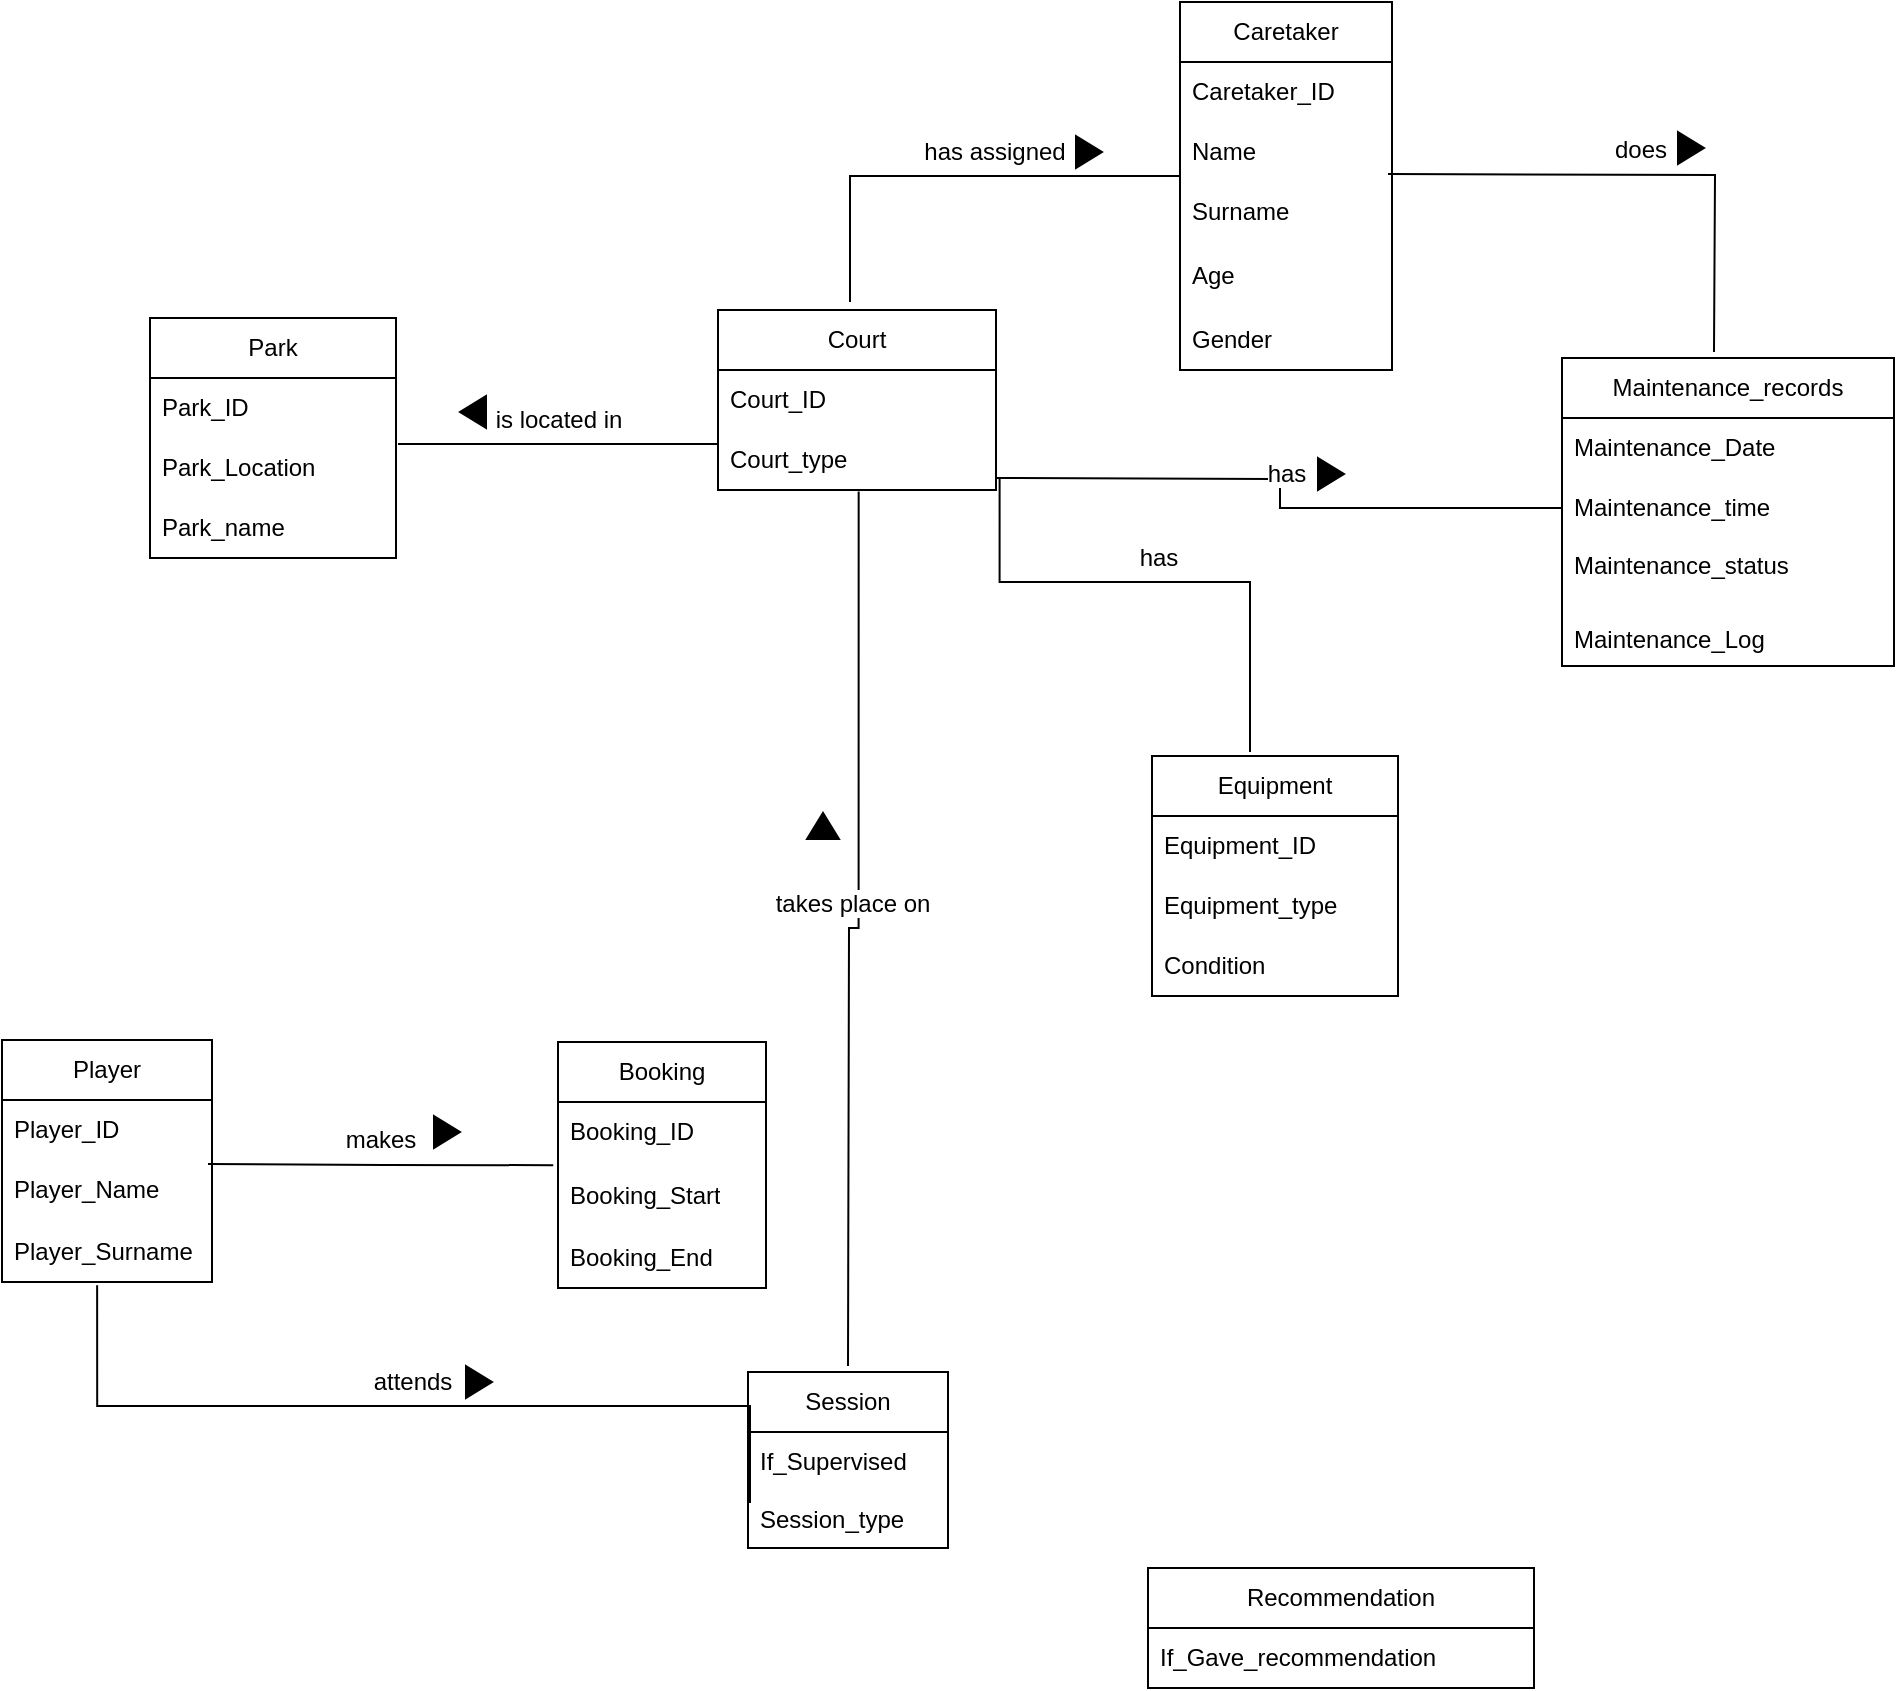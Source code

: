 <mxfile version="24.7.17">
  <diagram name="Strona-1" id="DtqclCAk5Q23WSskDGmh">
    <mxGraphModel dx="2449" dy="2147" grid="0" gridSize="10" guides="1" tooltips="1" connect="1" arrows="1" fold="1" page="0" pageScale="1" pageWidth="827" pageHeight="1169" math="0" shadow="0">
      <root>
        <mxCell id="0" />
        <mxCell id="1" parent="0" />
        <mxCell id="qED0K78hJa54H5jnEfUJ-3" value="Caretaker" style="swimlane;fontStyle=0;childLayout=stackLayout;horizontal=1;startSize=30;horizontalStack=0;resizeParent=1;resizeParentMax=0;resizeLast=0;collapsible=1;marginBottom=0;whiteSpace=wrap;html=1;" parent="1" vertex="1">
          <mxGeometry x="-379" y="-1366" width="106" height="184" as="geometry" />
        </mxCell>
        <mxCell id="qED0K78hJa54H5jnEfUJ-4" value="Caretaker_ID" style="text;strokeColor=none;fillColor=none;align=left;verticalAlign=middle;spacingLeft=4;spacingRight=4;overflow=hidden;points=[[0,0.5],[1,0.5]];portConstraint=eastwest;rotatable=0;whiteSpace=wrap;html=1;" parent="qED0K78hJa54H5jnEfUJ-3" vertex="1">
          <mxGeometry y="30" width="106" height="30" as="geometry" />
        </mxCell>
        <mxCell id="qED0K78hJa54H5jnEfUJ-57" value="Name" style="text;strokeColor=none;fillColor=none;align=left;verticalAlign=middle;spacingLeft=4;spacingRight=4;overflow=hidden;points=[[0,0.5],[1,0.5]];portConstraint=eastwest;rotatable=0;whiteSpace=wrap;html=1;" parent="qED0K78hJa54H5jnEfUJ-3" vertex="1">
          <mxGeometry y="60" width="106" height="30" as="geometry" />
        </mxCell>
        <mxCell id="qED0K78hJa54H5jnEfUJ-5" value="Surname" style="text;strokeColor=none;fillColor=none;align=left;verticalAlign=middle;spacingLeft=4;spacingRight=4;overflow=hidden;points=[[0,0.5],[1,0.5]];portConstraint=eastwest;rotatable=0;whiteSpace=wrap;html=1;" parent="qED0K78hJa54H5jnEfUJ-3" vertex="1">
          <mxGeometry y="90" width="106" height="30" as="geometry" />
        </mxCell>
        <mxCell id="qED0K78hJa54H5jnEfUJ-6" value="Age" style="text;strokeColor=none;fillColor=none;align=left;verticalAlign=middle;spacingLeft=4;spacingRight=4;overflow=hidden;points=[[0,0.5],[1,0.5]];portConstraint=eastwest;rotatable=0;whiteSpace=wrap;html=1;" parent="qED0K78hJa54H5jnEfUJ-3" vertex="1">
          <mxGeometry y="120" width="106" height="34" as="geometry" />
        </mxCell>
        <mxCell id="qED0K78hJa54H5jnEfUJ-11" value="Gender" style="text;strokeColor=none;fillColor=none;align=left;verticalAlign=middle;spacingLeft=4;spacingRight=4;overflow=hidden;points=[[0,0.5],[1,0.5]];portConstraint=eastwest;rotatable=0;whiteSpace=wrap;html=1;" parent="qED0K78hJa54H5jnEfUJ-3" vertex="1">
          <mxGeometry y="154" width="106" height="30" as="geometry" />
        </mxCell>
        <mxCell id="qED0K78hJa54H5jnEfUJ-7" value="Court" style="swimlane;fontStyle=0;childLayout=stackLayout;horizontal=1;startSize=30;horizontalStack=0;resizeParent=1;resizeParentMax=0;resizeLast=0;collapsible=1;marginBottom=0;whiteSpace=wrap;html=1;" parent="1" vertex="1">
          <mxGeometry x="-610" y="-1212" width="139" height="90" as="geometry" />
        </mxCell>
        <mxCell id="qED0K78hJa54H5jnEfUJ-8" value="Court_ID" style="text;strokeColor=none;fillColor=none;align=left;verticalAlign=middle;spacingLeft=4;spacingRight=4;overflow=hidden;points=[[0,0.5],[1,0.5]];portConstraint=eastwest;rotatable=0;whiteSpace=wrap;html=1;" parent="qED0K78hJa54H5jnEfUJ-7" vertex="1">
          <mxGeometry y="30" width="139" height="30" as="geometry" />
        </mxCell>
        <mxCell id="qED0K78hJa54H5jnEfUJ-9" value="Court_type" style="text;strokeColor=none;fillColor=none;align=left;verticalAlign=middle;spacingLeft=4;spacingRight=4;overflow=hidden;points=[[0,0.5],[1,0.5]];portConstraint=eastwest;rotatable=0;whiteSpace=wrap;html=1;" parent="qED0K78hJa54H5jnEfUJ-7" vertex="1">
          <mxGeometry y="60" width="139" height="30" as="geometry" />
        </mxCell>
        <mxCell id="qED0K78hJa54H5jnEfUJ-12" value="Equipment" style="swimlane;fontStyle=0;childLayout=stackLayout;horizontal=1;startSize=30;horizontalStack=0;resizeParent=1;resizeParentMax=0;resizeLast=0;collapsible=1;marginBottom=0;whiteSpace=wrap;html=1;" parent="1" vertex="1">
          <mxGeometry x="-393" y="-989" width="123" height="120" as="geometry" />
        </mxCell>
        <mxCell id="qED0K78hJa54H5jnEfUJ-13" value="Equipment_ID" style="text;strokeColor=none;fillColor=none;align=left;verticalAlign=middle;spacingLeft=4;spacingRight=4;overflow=hidden;points=[[0,0.5],[1,0.5]];portConstraint=eastwest;rotatable=0;whiteSpace=wrap;html=1;" parent="qED0K78hJa54H5jnEfUJ-12" vertex="1">
          <mxGeometry y="30" width="123" height="30" as="geometry" />
        </mxCell>
        <mxCell id="qED0K78hJa54H5jnEfUJ-14" value="Equipment_type" style="text;strokeColor=none;fillColor=none;align=left;verticalAlign=middle;spacingLeft=4;spacingRight=4;overflow=hidden;points=[[0,0.5],[1,0.5]];portConstraint=eastwest;rotatable=0;whiteSpace=wrap;html=1;" parent="qED0K78hJa54H5jnEfUJ-12" vertex="1">
          <mxGeometry y="60" width="123" height="30" as="geometry" />
        </mxCell>
        <mxCell id="qED0K78hJa54H5jnEfUJ-46" value="Condition" style="text;strokeColor=none;fillColor=none;align=left;verticalAlign=middle;spacingLeft=4;spacingRight=4;overflow=hidden;points=[[0,0.5],[1,0.5]];portConstraint=eastwest;rotatable=0;whiteSpace=wrap;html=1;" parent="qED0K78hJa54H5jnEfUJ-12" vertex="1">
          <mxGeometry y="90" width="123" height="30" as="geometry" />
        </mxCell>
        <mxCell id="qED0K78hJa54H5jnEfUJ-15" value="Session" style="swimlane;fontStyle=0;childLayout=stackLayout;horizontal=1;startSize=30;horizontalStack=0;resizeParent=1;resizeParentMax=0;resizeLast=0;collapsible=1;marginBottom=0;whiteSpace=wrap;html=1;" parent="1" vertex="1">
          <mxGeometry x="-595" y="-681" width="100" height="88" as="geometry" />
        </mxCell>
        <mxCell id="qED0K78hJa54H5jnEfUJ-16" value="If_Supervised" style="text;strokeColor=none;fillColor=none;align=left;verticalAlign=middle;spacingLeft=4;spacingRight=4;overflow=hidden;points=[[0,0.5],[1,0.5]];portConstraint=eastwest;rotatable=0;whiteSpace=wrap;html=1;" parent="qED0K78hJa54H5jnEfUJ-15" vertex="1">
          <mxGeometry y="30" width="100" height="30" as="geometry" />
        </mxCell>
        <mxCell id="qED0K78hJa54H5jnEfUJ-17" value="Session_type" style="text;strokeColor=none;fillColor=none;align=left;verticalAlign=middle;spacingLeft=4;spacingRight=4;overflow=hidden;points=[[0,0.5],[1,0.5]];portConstraint=eastwest;rotatable=0;whiteSpace=wrap;html=1;" parent="qED0K78hJa54H5jnEfUJ-15" vertex="1">
          <mxGeometry y="60" width="100" height="28" as="geometry" />
        </mxCell>
        <mxCell id="qED0K78hJa54H5jnEfUJ-18" value="Player" style="swimlane;fontStyle=0;childLayout=stackLayout;horizontal=1;startSize=30;horizontalStack=0;resizeParent=1;resizeParentMax=0;resizeLast=0;collapsible=1;marginBottom=0;whiteSpace=wrap;html=1;" parent="1" vertex="1">
          <mxGeometry x="-968" y="-847" width="105" height="121" as="geometry" />
        </mxCell>
        <mxCell id="qED0K78hJa54H5jnEfUJ-19" value="Player_ID" style="text;strokeColor=none;fillColor=none;align=left;verticalAlign=middle;spacingLeft=4;spacingRight=4;overflow=hidden;points=[[0,0.5],[1,0.5]];portConstraint=eastwest;rotatable=0;whiteSpace=wrap;html=1;" parent="qED0K78hJa54H5jnEfUJ-18" vertex="1">
          <mxGeometry y="30" width="105" height="30" as="geometry" />
        </mxCell>
        <mxCell id="qED0K78hJa54H5jnEfUJ-44" value="Player_Name" style="text;strokeColor=none;fillColor=none;align=left;verticalAlign=middle;spacingLeft=4;spacingRight=4;overflow=hidden;points=[[0,0.5],[1,0.5]];portConstraint=eastwest;rotatable=0;whiteSpace=wrap;html=1;" parent="qED0K78hJa54H5jnEfUJ-18" vertex="1">
          <mxGeometry y="60" width="105" height="30" as="geometry" />
        </mxCell>
        <mxCell id="qED0K78hJa54H5jnEfUJ-20" value="Player_Surname" style="text;strokeColor=none;fillColor=none;align=left;verticalAlign=middle;spacingLeft=4;spacingRight=4;overflow=hidden;points=[[0,0.5],[1,0.5]];portConstraint=eastwest;rotatable=0;whiteSpace=wrap;html=1;" parent="qED0K78hJa54H5jnEfUJ-18" vertex="1">
          <mxGeometry y="90" width="105" height="31" as="geometry" />
        </mxCell>
        <mxCell id="qED0K78hJa54H5jnEfUJ-21" value="Recommendation" style="swimlane;fontStyle=0;childLayout=stackLayout;horizontal=1;startSize=30;horizontalStack=0;resizeParent=1;resizeParentMax=0;resizeLast=0;collapsible=1;marginBottom=0;whiteSpace=wrap;html=1;" parent="1" vertex="1">
          <mxGeometry x="-395" y="-583" width="193" height="60" as="geometry" />
        </mxCell>
        <mxCell id="qED0K78hJa54H5jnEfUJ-22" value="If_Gave_recommendation" style="text;strokeColor=none;fillColor=none;align=left;verticalAlign=middle;spacingLeft=4;spacingRight=4;overflow=hidden;points=[[0,0.5],[1,0.5]];portConstraint=eastwest;rotatable=0;whiteSpace=wrap;html=1;" parent="qED0K78hJa54H5jnEfUJ-21" vertex="1">
          <mxGeometry y="30" width="193" height="30" as="geometry" />
        </mxCell>
        <mxCell id="qED0K78hJa54H5jnEfUJ-31" value="Booking" style="swimlane;fontStyle=0;childLayout=stackLayout;horizontal=1;startSize=30;horizontalStack=0;resizeParent=1;resizeParentMax=0;resizeLast=0;collapsible=1;marginBottom=0;whiteSpace=wrap;html=1;" parent="1" vertex="1">
          <mxGeometry x="-690" y="-846" width="104" height="123" as="geometry" />
        </mxCell>
        <mxCell id="qED0K78hJa54H5jnEfUJ-32" value="Booking_ID" style="text;strokeColor=none;fillColor=none;align=left;verticalAlign=middle;spacingLeft=4;spacingRight=4;overflow=hidden;points=[[0,0.5],[1,0.5]];portConstraint=eastwest;rotatable=0;whiteSpace=wrap;html=1;" parent="qED0K78hJa54H5jnEfUJ-31" vertex="1">
          <mxGeometry y="30" width="104" height="30" as="geometry" />
        </mxCell>
        <mxCell id="qED0K78hJa54H5jnEfUJ-33" value="Booking_Start" style="text;strokeColor=none;fillColor=none;align=left;verticalAlign=middle;spacingLeft=4;spacingRight=4;overflow=hidden;points=[[0,0.5],[1,0.5]];portConstraint=eastwest;rotatable=0;whiteSpace=wrap;html=1;" parent="qED0K78hJa54H5jnEfUJ-31" vertex="1">
          <mxGeometry y="60" width="104" height="33" as="geometry" />
        </mxCell>
        <mxCell id="qED0K78hJa54H5jnEfUJ-34" value="Booking_End" style="text;strokeColor=none;fillColor=none;align=left;verticalAlign=middle;spacingLeft=4;spacingRight=4;overflow=hidden;points=[[0,0.5],[1,0.5]];portConstraint=eastwest;rotatable=0;whiteSpace=wrap;html=1;" parent="qED0K78hJa54H5jnEfUJ-31" vertex="1">
          <mxGeometry y="93" width="104" height="30" as="geometry" />
        </mxCell>
        <mxCell id="qED0K78hJa54H5jnEfUJ-35" value="Maintenance_records" style="swimlane;fontStyle=0;childLayout=stackLayout;horizontal=1;startSize=30;horizontalStack=0;resizeParent=1;resizeParentMax=0;resizeLast=0;collapsible=1;marginBottom=0;whiteSpace=wrap;html=1;" parent="1" vertex="1">
          <mxGeometry x="-188" y="-1188" width="166" height="154" as="geometry" />
        </mxCell>
        <mxCell id="qED0K78hJa54H5jnEfUJ-36" value="Maintenance_Date" style="text;strokeColor=none;fillColor=none;align=left;verticalAlign=middle;spacingLeft=4;spacingRight=4;overflow=hidden;points=[[0,0.5],[1,0.5]];portConstraint=eastwest;rotatable=0;whiteSpace=wrap;html=1;" parent="qED0K78hJa54H5jnEfUJ-35" vertex="1">
          <mxGeometry y="30" width="166" height="30" as="geometry" />
        </mxCell>
        <mxCell id="qED0K78hJa54H5jnEfUJ-37" value="Maintenance_time" style="text;strokeColor=none;fillColor=none;align=left;verticalAlign=middle;spacingLeft=4;spacingRight=4;overflow=hidden;points=[[0,0.5],[1,0.5]];portConstraint=eastwest;rotatable=0;whiteSpace=wrap;html=1;" parent="qED0K78hJa54H5jnEfUJ-35" vertex="1">
          <mxGeometry y="60" width="166" height="30" as="geometry" />
        </mxCell>
        <mxCell id="qED0K78hJa54H5jnEfUJ-38" value="Maintenance_status" style="text;strokeColor=none;fillColor=none;align=left;verticalAlign=middle;spacingLeft=4;spacingRight=4;overflow=hidden;points=[[0,0.5],[1,0.5]];portConstraint=eastwest;rotatable=0;whiteSpace=wrap;html=1;" parent="qED0K78hJa54H5jnEfUJ-35" vertex="1">
          <mxGeometry y="90" width="166" height="27" as="geometry" />
        </mxCell>
        <mxCell id="qED0K78hJa54H5jnEfUJ-42" value="&#xa;&lt;span style=&quot;color: rgb(0, 0, 0); font-family: Helvetica; font-size: 12px; font-style: normal; font-variant-ligatures: normal; font-variant-caps: normal; font-weight: 400; letter-spacing: normal; orphans: 2; text-align: center; text-indent: 0px; text-transform: none; widows: 2; word-spacing: 0px; -webkit-text-stroke-width: 0px; white-space: normal; background-color: rgb(255, 255, 255); text-decoration-thickness: initial; text-decoration-style: initial; text-decoration-color: initial; display: inline !important; float: none;&quot;&gt;Maintenance_Log&lt;/span&gt;&#xa;&#xa;" style="text;strokeColor=none;fillColor=none;align=left;verticalAlign=middle;spacingLeft=4;spacingRight=4;overflow=hidden;points=[[0,0.5],[1,0.5]];portConstraint=eastwest;rotatable=0;whiteSpace=wrap;html=1;" parent="qED0K78hJa54H5jnEfUJ-35" vertex="1">
          <mxGeometry y="117" width="166" height="37" as="geometry" />
        </mxCell>
        <mxCell id="qED0K78hJa54H5jnEfUJ-47" value="Park" style="swimlane;fontStyle=0;childLayout=stackLayout;horizontal=1;startSize=30;horizontalStack=0;resizeParent=1;resizeParentMax=0;resizeLast=0;collapsible=1;marginBottom=0;whiteSpace=wrap;html=1;" parent="1" vertex="1">
          <mxGeometry x="-894" y="-1208" width="123" height="120" as="geometry" />
        </mxCell>
        <mxCell id="qED0K78hJa54H5jnEfUJ-48" value="Park_ID" style="text;strokeColor=none;fillColor=none;align=left;verticalAlign=middle;spacingLeft=4;spacingRight=4;overflow=hidden;points=[[0,0.5],[1,0.5]];portConstraint=eastwest;rotatable=0;whiteSpace=wrap;html=1;" parent="qED0K78hJa54H5jnEfUJ-47" vertex="1">
          <mxGeometry y="30" width="123" height="30" as="geometry" />
        </mxCell>
        <mxCell id="qED0K78hJa54H5jnEfUJ-49" value="Park_Location" style="text;strokeColor=none;fillColor=none;align=left;verticalAlign=middle;spacingLeft=4;spacingRight=4;overflow=hidden;points=[[0,0.5],[1,0.5]];portConstraint=eastwest;rotatable=0;whiteSpace=wrap;html=1;" parent="qED0K78hJa54H5jnEfUJ-47" vertex="1">
          <mxGeometry y="60" width="123" height="30" as="geometry" />
        </mxCell>
        <mxCell id="qED0K78hJa54H5jnEfUJ-50" value="Park_name" style="text;strokeColor=none;fillColor=none;align=left;verticalAlign=middle;spacingLeft=4;spacingRight=4;overflow=hidden;points=[[0,0.5],[1,0.5]];portConstraint=eastwest;rotatable=0;whiteSpace=wrap;html=1;" parent="qED0K78hJa54H5jnEfUJ-47" vertex="1">
          <mxGeometry y="90" width="123" height="30" as="geometry" />
        </mxCell>
        <mxCell id="qED0K78hJa54H5jnEfUJ-63" value="is located in" style="endArrow=none;html=1;endSize=12;startArrow=none;startSize=14;startFill=0;edgeStyle=orthogonalEdgeStyle;align=center;verticalAlign=bottom;endFill=0;rounded=0;fontSize=12;curved=1;" parent="1" edge="1">
          <mxGeometry y="3" relative="1" as="geometry">
            <mxPoint x="-770" y="-1145" as="sourcePoint" />
            <mxPoint x="-610" y="-1145" as="targetPoint" />
          </mxGeometry>
        </mxCell>
        <mxCell id="OFx0MBH1IbMjd5orVDAd-1" value="makes" style="endArrow=none;html=1;endSize=12;startArrow=none;startSize=14;startFill=0;edgeStyle=orthogonalEdgeStyle;align=center;verticalAlign=bottom;endFill=0;rounded=0;fontSize=12;exitX=1.005;exitY=0.12;exitDx=0;exitDy=0;exitPerimeter=0;entryX=-0.023;entryY=0.048;entryDx=0;entryDy=0;entryPerimeter=0;" edge="1" parent="1" target="qED0K78hJa54H5jnEfUJ-33">
          <mxGeometry x="-0.002" y="3" relative="1" as="geometry">
            <mxPoint x="-865.0" y="-785" as="sourcePoint" />
            <mxPoint x="-635.0" y="-786" as="targetPoint" />
            <mxPoint as="offset" />
          </mxGeometry>
        </mxCell>
        <mxCell id="OFx0MBH1IbMjd5orVDAd-2" value="" style="triangle;whiteSpace=wrap;html=1;fillColor=#000000;" vertex="1" parent="1">
          <mxGeometry x="-752" y="-809" width="13" height="16" as="geometry" />
        </mxCell>
        <mxCell id="OFx0MBH1IbMjd5orVDAd-3" value="attends" style="endArrow=none;html=1;endSize=12;startArrow=none;startSize=14;startFill=0;edgeStyle=orthogonalEdgeStyle;align=center;verticalAlign=bottom;endFill=0;rounded=0;fontSize=12;exitX=0.453;exitY=1.052;exitDx=0;exitDy=0;exitPerimeter=0;" edge="1" parent="1" source="qED0K78hJa54H5jnEfUJ-20">
          <mxGeometry x="-0.002" y="3" relative="1" as="geometry">
            <mxPoint x="-825.0" y="-627" as="sourcePoint" />
            <mxPoint x="-595" y="-616" as="targetPoint" />
            <mxPoint as="offset" />
            <Array as="points">
              <mxPoint x="-920" y="-664" />
              <mxPoint x="-594" y="-664" />
            </Array>
          </mxGeometry>
        </mxCell>
        <mxCell id="OFx0MBH1IbMjd5orVDAd-4" value="" style="triangle;whiteSpace=wrap;html=1;fillColor=#000000;" vertex="1" parent="1">
          <mxGeometry x="-736" y="-684" width="13" height="16" as="geometry" />
        </mxCell>
        <mxCell id="OFx0MBH1IbMjd5orVDAd-5" value="" style="triangle;whiteSpace=wrap;html=1;fillColor=#000000;rotation=-180;" vertex="1" parent="1">
          <mxGeometry x="-739" y="-1169" width="13" height="16" as="geometry" />
        </mxCell>
        <mxCell id="OFx0MBH1IbMjd5orVDAd-6" value="takes place on" style="endArrow=none;html=1;endSize=12;startArrow=none;startSize=14;startFill=0;edgeStyle=orthogonalEdgeStyle;align=center;verticalAlign=bottom;endFill=0;rounded=0;fontSize=12;entryX=0.506;entryY=1.027;entryDx=0;entryDy=0;entryPerimeter=0;" edge="1" parent="1" target="qED0K78hJa54H5jnEfUJ-9">
          <mxGeometry x="-0.002" y="3" relative="1" as="geometry">
            <mxPoint x="-545" y="-684" as="sourcePoint" />
            <mxPoint x="-546.06" y="-1091.61" as="targetPoint" />
            <mxPoint as="offset" />
          </mxGeometry>
        </mxCell>
        <mxCell id="OFx0MBH1IbMjd5orVDAd-8" value="has assigned" style="endArrow=none;html=1;endSize=12;startArrow=none;startSize=14;startFill=0;edgeStyle=orthogonalEdgeStyle;align=center;verticalAlign=bottom;endFill=0;rounded=0;fontSize=12;entryX=0;entryY=0.5;entryDx=0;entryDy=0;" edge="1" parent="1" target="qED0K78hJa54H5jnEfUJ-4">
          <mxGeometry x="-0.002" y="3" relative="1" as="geometry">
            <mxPoint x="-544" y="-1216" as="sourcePoint" />
            <mxPoint x="-413.0" y="-1309" as="targetPoint" />
            <mxPoint as="offset" />
            <Array as="points">
              <mxPoint x="-544" y="-1279" />
              <mxPoint x="-379" y="-1279" />
            </Array>
          </mxGeometry>
        </mxCell>
        <mxCell id="OFx0MBH1IbMjd5orVDAd-9" value="" style="triangle;whiteSpace=wrap;html=1;fillColor=#000000;" vertex="1" parent="1">
          <mxGeometry x="-431" y="-1299" width="13" height="16" as="geometry" />
        </mxCell>
        <mxCell id="OFx0MBH1IbMjd5orVDAd-10" value="does" style="endArrow=none;html=1;endSize=12;startArrow=none;startSize=14;startFill=0;edgeStyle=orthogonalEdgeStyle;align=center;verticalAlign=bottom;endFill=0;rounded=0;fontSize=12;exitX=1.005;exitY=0.12;exitDx=0;exitDy=0;exitPerimeter=0;" edge="1" parent="1">
          <mxGeometry x="-0.002" y="3" relative="1" as="geometry">
            <mxPoint x="-275.0" y="-1280" as="sourcePoint" />
            <mxPoint x="-112" y="-1191" as="targetPoint" />
            <mxPoint as="offset" />
          </mxGeometry>
        </mxCell>
        <mxCell id="OFx0MBH1IbMjd5orVDAd-11" value="has" style="endArrow=none;html=1;endSize=12;startArrow=none;startSize=14;startFill=0;edgeStyle=orthogonalEdgeStyle;align=center;verticalAlign=bottom;endFill=0;rounded=0;fontSize=12;exitX=1.013;exitY=0.813;exitDx=0;exitDy=0;exitPerimeter=0;" edge="1" parent="1" source="qED0K78hJa54H5jnEfUJ-9">
          <mxGeometry x="-0.002" y="3" relative="1" as="geometry">
            <mxPoint x="-472.0" y="-1100" as="sourcePoint" />
            <mxPoint x="-344" y="-991" as="targetPoint" />
            <mxPoint as="offset" />
            <Array as="points">
              <mxPoint x="-469" y="-1076" />
              <mxPoint x="-344" y="-1076" />
            </Array>
          </mxGeometry>
        </mxCell>
        <mxCell id="OFx0MBH1IbMjd5orVDAd-12" value="" style="triangle;whiteSpace=wrap;html=1;fillColor=#000000;rotation=-90;" vertex="1" parent="1">
          <mxGeometry x="-564" y="-962" width="13" height="16" as="geometry" />
        </mxCell>
        <mxCell id="OFx0MBH1IbMjd5orVDAd-13" value="has" style="endArrow=none;html=1;endSize=12;startArrow=none;startSize=14;startFill=0;edgeStyle=orthogonalEdgeStyle;align=center;verticalAlign=bottom;endFill=0;rounded=0;fontSize=12;exitX=1.005;exitY=0.12;exitDx=0;exitDy=0;exitPerimeter=0;entryX=0;entryY=0.5;entryDx=0;entryDy=0;" edge="1" parent="1" target="qED0K78hJa54H5jnEfUJ-37">
          <mxGeometry x="-0.002" y="3" relative="1" as="geometry">
            <mxPoint x="-471.0" y="-1128" as="sourcePoint" />
            <mxPoint x="-241.0" y="-1129" as="targetPoint" />
            <mxPoint as="offset" />
          </mxGeometry>
        </mxCell>
        <mxCell id="OFx0MBH1IbMjd5orVDAd-14" value="" style="triangle;whiteSpace=wrap;html=1;fillColor=#000000;" vertex="1" parent="1">
          <mxGeometry x="-310" y="-1138" width="13" height="16" as="geometry" />
        </mxCell>
        <mxCell id="OFx0MBH1IbMjd5orVDAd-15" value="" style="triangle;whiteSpace=wrap;html=1;fillColor=#000000;" vertex="1" parent="1">
          <mxGeometry x="-130" y="-1301" width="13" height="16" as="geometry" />
        </mxCell>
      </root>
    </mxGraphModel>
  </diagram>
</mxfile>
